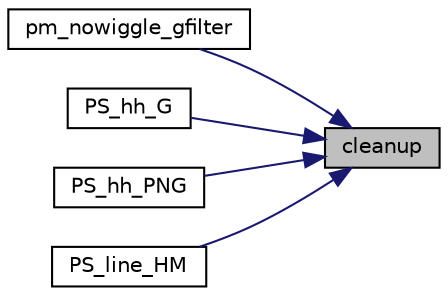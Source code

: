 digraph "cleanup"
{
 // LATEX_PDF_SIZE
  edge [fontname="Helvetica",fontsize="10",labelfontname="Helvetica",labelfontsize="10"];
  node [fontname="Helvetica",fontsize="10",shape=record];
  rankdir="RL";
  Node1 [label="cleanup",height=0.2,width=0.4,color="black", fillcolor="grey75", style="filled", fontcolor="black",tooltip="Free the memory allocated to cosmology structure and SFR interpolator."];
  Node1 -> Node2 [dir="back",color="midnightblue",fontsize="10",style="solid",fontname="Helvetica"];
  Node2 [label="pm_nowiggle_gfilter",height=0.2,width=0.4,color="black", fillcolor="white", style="filled",URL="$dc/d8e/_i_r__res_8c.html#a2dd3097ca9961b75008d5f6cbb3e1878",tooltip="Compute the no-wiggle componenet of the matter power spectrum, using Gaussian filter (see Vlah et al ..."];
  Node1 -> Node3 [dir="back",color="midnightblue",fontsize="10",style="solid",fontname="Helvetica"];
  Node3 [label="PS_hh_G",height=0.2,width=0.4,color="black", fillcolor="white", style="filled",URL="$d8/d2a/ps__halo__1loop_8c.html#a689859f9764b839323002fbb8be176e4",tooltip="Compute the contributions up to 1loop to halo power spectrum for Gaussian initial conditions."];
  Node1 -> Node4 [dir="back",color="midnightblue",fontsize="10",style="solid",fontname="Helvetica"];
  Node4 [label="PS_hh_PNG",height=0.2,width=0.4,color="black", fillcolor="white", style="filled",URL="$d8/d2a/ps__halo__1loop_8c.html#ad87e930ddfa85973919af4ca6b3d99ce",tooltip="Compute contributions up to 1loop to halo power spectrum arising from non-Gaussian initial conditions..."];
  Node1 -> Node5 [dir="back",color="midnightblue",fontsize="10",style="solid",fontname="Helvetica"];
  Node5 [label="PS_line_HM",height=0.2,width=0.4,color="black", fillcolor="white", style="filled",URL="$d1/dd5/ps__line__hm_8c.html#ab3acf266df779fd7b847b2ca641efa01",tooltip="Compute the clustering contribution to the line power spectrum using halo-model."];
}

